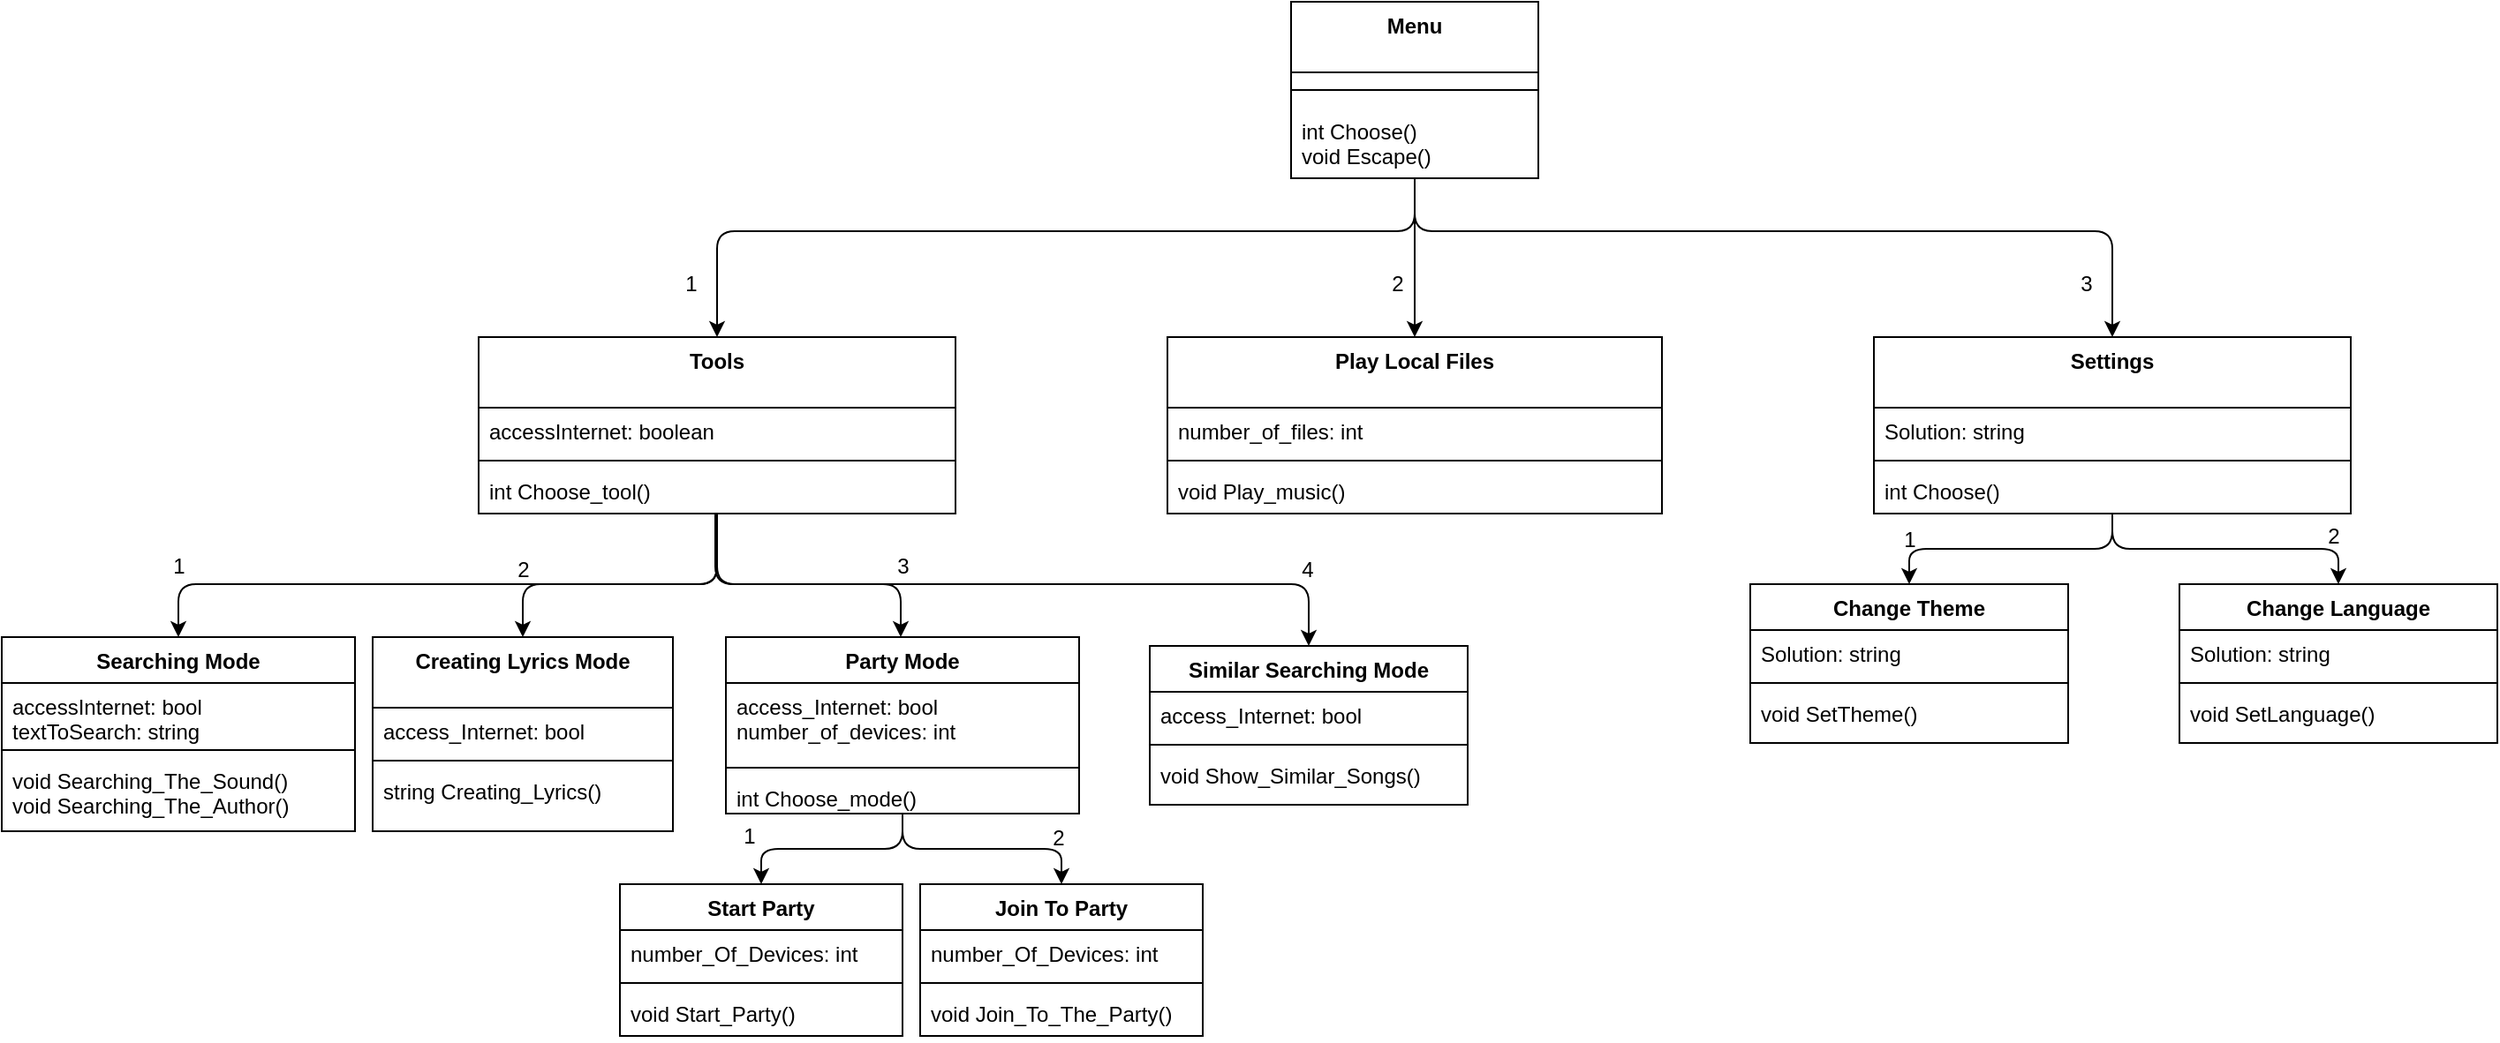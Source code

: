 <mxfile version="17.4.0" type="github">
  <diagram id="C5RBs43oDa-KdzZeNtuy" name="Page-1">
    <mxGraphModel dx="2105" dy="611" grid="1" gridSize="10" guides="1" tooltips="1" connect="1" arrows="1" fold="1" page="1" pageScale="1" pageWidth="827" pageHeight="1169" math="0" shadow="0">
      <root>
        <mxCell id="WIyWlLk6GJQsqaUBKTNV-0" />
        <mxCell id="WIyWlLk6GJQsqaUBKTNV-1" parent="WIyWlLk6GJQsqaUBKTNV-0" />
        <mxCell id="SjC82yO2K8FWHGtNP7TR-21" style="edgeStyle=orthogonalEdgeStyle;rounded=1;sketch=0;orthogonalLoop=1;jettySize=auto;html=1;entryX=0.5;entryY=0;entryDx=0;entryDy=0;" edge="1" parent="WIyWlLk6GJQsqaUBKTNV-1" source="Bt7MNoxX4kMA5P5jyk8v-60" target="Bt7MNoxX4kMA5P5jyk8v-68">
          <mxGeometry relative="1" as="geometry" />
        </mxCell>
        <mxCell id="SjC82yO2K8FWHGtNP7TR-22" style="edgeStyle=orthogonalEdgeStyle;rounded=1;sketch=0;orthogonalLoop=1;jettySize=auto;html=1;entryX=0.5;entryY=0;entryDx=0;entryDy=0;" edge="1" parent="WIyWlLk6GJQsqaUBKTNV-1" source="Bt7MNoxX4kMA5P5jyk8v-60" target="Bt7MNoxX4kMA5P5jyk8v-64">
          <mxGeometry relative="1" as="geometry" />
        </mxCell>
        <mxCell id="Bt7MNoxX4kMA5P5jyk8v-60" value="Party Mode" style="swimlane;fontStyle=1;align=center;verticalAlign=top;childLayout=stackLayout;horizontal=1;startSize=26;horizontalStack=0;resizeParent=1;resizeParentMax=0;resizeLast=0;collapsible=1;marginBottom=0;" parent="WIyWlLk6GJQsqaUBKTNV-1" vertex="1">
          <mxGeometry x="-330" y="430" width="200" height="100" as="geometry" />
        </mxCell>
        <mxCell id="Bt7MNoxX4kMA5P5jyk8v-61" value="access_Internet: bool&#xa;number_of_devices: int" style="text;strokeColor=none;fillColor=none;align=left;verticalAlign=top;spacingLeft=4;spacingRight=4;overflow=hidden;rotatable=0;points=[[0,0.5],[1,0.5]];portConstraint=eastwest;" parent="Bt7MNoxX4kMA5P5jyk8v-60" vertex="1">
          <mxGeometry y="26" width="200" height="44" as="geometry" />
        </mxCell>
        <mxCell id="Bt7MNoxX4kMA5P5jyk8v-62" value="" style="line;strokeWidth=1;fillColor=none;align=left;verticalAlign=middle;spacingTop=-1;spacingLeft=3;spacingRight=3;rotatable=0;labelPosition=right;points=[];portConstraint=eastwest;" parent="Bt7MNoxX4kMA5P5jyk8v-60" vertex="1">
          <mxGeometry y="70" width="200" height="8" as="geometry" />
        </mxCell>
        <mxCell id="Bt7MNoxX4kMA5P5jyk8v-63" value="int Choose_mode()" style="text;strokeColor=none;fillColor=none;align=left;verticalAlign=top;spacingLeft=4;spacingRight=4;overflow=hidden;rotatable=0;points=[[0,0.5],[1,0.5]];portConstraint=eastwest;" parent="Bt7MNoxX4kMA5P5jyk8v-60" vertex="1">
          <mxGeometry y="78" width="200" height="22" as="geometry" />
        </mxCell>
        <mxCell id="Bt7MNoxX4kMA5P5jyk8v-64" value="Start Party" style="swimlane;fontStyle=1;align=center;verticalAlign=top;childLayout=stackLayout;horizontal=1;startSize=26;horizontalStack=0;resizeParent=1;resizeParentMax=0;resizeLast=0;collapsible=1;marginBottom=0;" parent="WIyWlLk6GJQsqaUBKTNV-1" vertex="1">
          <mxGeometry x="-390" y="570" width="160" height="86" as="geometry" />
        </mxCell>
        <mxCell id="Bt7MNoxX4kMA5P5jyk8v-65" value="number_Of_Devices: int" style="text;strokeColor=none;fillColor=none;align=left;verticalAlign=top;spacingLeft=4;spacingRight=4;overflow=hidden;rotatable=0;points=[[0,0.5],[1,0.5]];portConstraint=eastwest;" parent="Bt7MNoxX4kMA5P5jyk8v-64" vertex="1">
          <mxGeometry y="26" width="160" height="26" as="geometry" />
        </mxCell>
        <mxCell id="Bt7MNoxX4kMA5P5jyk8v-66" value="" style="line;strokeWidth=1;fillColor=none;align=left;verticalAlign=middle;spacingTop=-1;spacingLeft=3;spacingRight=3;rotatable=0;labelPosition=right;points=[];portConstraint=eastwest;" parent="Bt7MNoxX4kMA5P5jyk8v-64" vertex="1">
          <mxGeometry y="52" width="160" height="8" as="geometry" />
        </mxCell>
        <mxCell id="Bt7MNoxX4kMA5P5jyk8v-67" value="void Start_Party()" style="text;strokeColor=none;fillColor=none;align=left;verticalAlign=top;spacingLeft=4;spacingRight=4;overflow=hidden;rotatable=0;points=[[0,0.5],[1,0.5]];portConstraint=eastwest;" parent="Bt7MNoxX4kMA5P5jyk8v-64" vertex="1">
          <mxGeometry y="60" width="160" height="26" as="geometry" />
        </mxCell>
        <mxCell id="Bt7MNoxX4kMA5P5jyk8v-68" value="Join To Party" style="swimlane;fontStyle=1;align=center;verticalAlign=top;childLayout=stackLayout;horizontal=1;startSize=26;horizontalStack=0;resizeParent=1;resizeParentMax=0;resizeLast=0;collapsible=1;marginBottom=0;" parent="WIyWlLk6GJQsqaUBKTNV-1" vertex="1">
          <mxGeometry x="-220" y="570" width="160" height="86" as="geometry" />
        </mxCell>
        <mxCell id="Bt7MNoxX4kMA5P5jyk8v-69" value="number_Of_Devices: int" style="text;strokeColor=none;fillColor=none;align=left;verticalAlign=top;spacingLeft=4;spacingRight=4;overflow=hidden;rotatable=0;points=[[0,0.5],[1,0.5]];portConstraint=eastwest;" parent="Bt7MNoxX4kMA5P5jyk8v-68" vertex="1">
          <mxGeometry y="26" width="160" height="26" as="geometry" />
        </mxCell>
        <mxCell id="Bt7MNoxX4kMA5P5jyk8v-70" value="" style="line;strokeWidth=1;fillColor=none;align=left;verticalAlign=middle;spacingTop=-1;spacingLeft=3;spacingRight=3;rotatable=0;labelPosition=right;points=[];portConstraint=eastwest;" parent="Bt7MNoxX4kMA5P5jyk8v-68" vertex="1">
          <mxGeometry y="52" width="160" height="8" as="geometry" />
        </mxCell>
        <mxCell id="Bt7MNoxX4kMA5P5jyk8v-71" value="void Join_To_The_Party()" style="text;strokeColor=none;fillColor=none;align=left;verticalAlign=top;spacingLeft=4;spacingRight=4;overflow=hidden;rotatable=0;points=[[0,0.5],[1,0.5]];portConstraint=eastwest;" parent="Bt7MNoxX4kMA5P5jyk8v-68" vertex="1">
          <mxGeometry y="60" width="160" height="26" as="geometry" />
        </mxCell>
        <mxCell id="Bt7MNoxX4kMA5P5jyk8v-73" value="Searching Mode" style="swimlane;fontStyle=1;align=center;verticalAlign=top;childLayout=stackLayout;horizontal=1;startSize=26;horizontalStack=0;resizeParent=1;resizeParentMax=0;resizeLast=0;collapsible=1;marginBottom=0;" parent="WIyWlLk6GJQsqaUBKTNV-1" vertex="1">
          <mxGeometry x="-740" y="430" width="200" height="110" as="geometry" />
        </mxCell>
        <mxCell id="Bt7MNoxX4kMA5P5jyk8v-74" value="accessInternet: bool&#xa;textToSearch: string" style="text;strokeColor=none;fillColor=none;align=left;verticalAlign=top;spacingLeft=4;spacingRight=4;overflow=hidden;rotatable=0;points=[[0,0.5],[1,0.5]];portConstraint=eastwest;" parent="Bt7MNoxX4kMA5P5jyk8v-73" vertex="1">
          <mxGeometry y="26" width="200" height="34" as="geometry" />
        </mxCell>
        <mxCell id="Bt7MNoxX4kMA5P5jyk8v-75" value="" style="line;strokeWidth=1;fillColor=none;align=left;verticalAlign=middle;spacingTop=-1;spacingLeft=3;spacingRight=3;rotatable=0;labelPosition=right;points=[];portConstraint=eastwest;" parent="Bt7MNoxX4kMA5P5jyk8v-73" vertex="1">
          <mxGeometry y="60" width="200" height="8" as="geometry" />
        </mxCell>
        <mxCell id="Bt7MNoxX4kMA5P5jyk8v-76" value="void Searching_The_Sound()&#xa;void Searching_The_Author()" style="text;strokeColor=none;fillColor=none;align=left;verticalAlign=top;spacingLeft=4;spacingRight=4;overflow=hidden;rotatable=0;points=[[0,0.5],[1,0.5]];portConstraint=eastwest;" parent="Bt7MNoxX4kMA5P5jyk8v-73" vertex="1">
          <mxGeometry y="68" width="200" height="42" as="geometry" />
        </mxCell>
        <mxCell id="Bt7MNoxX4kMA5P5jyk8v-78" value="Similar Searching Mode" style="swimlane;fontStyle=1;align=center;verticalAlign=top;childLayout=stackLayout;horizontal=1;startSize=26;horizontalStack=0;resizeParent=1;resizeParentMax=0;resizeLast=0;collapsible=1;marginBottom=0;" parent="WIyWlLk6GJQsqaUBKTNV-1" vertex="1">
          <mxGeometry x="-90" y="435" width="180" height="90" as="geometry" />
        </mxCell>
        <mxCell id="Bt7MNoxX4kMA5P5jyk8v-79" value="access_Internet: bool" style="text;strokeColor=none;fillColor=none;align=left;verticalAlign=top;spacingLeft=4;spacingRight=4;overflow=hidden;rotatable=0;points=[[0,0.5],[1,0.5]];portConstraint=eastwest;" parent="Bt7MNoxX4kMA5P5jyk8v-78" vertex="1">
          <mxGeometry y="26" width="180" height="26" as="geometry" />
        </mxCell>
        <mxCell id="Bt7MNoxX4kMA5P5jyk8v-80" value="" style="line;strokeWidth=1;fillColor=none;align=left;verticalAlign=middle;spacingTop=-1;spacingLeft=3;spacingRight=3;rotatable=0;labelPosition=right;points=[];portConstraint=eastwest;" parent="Bt7MNoxX4kMA5P5jyk8v-78" vertex="1">
          <mxGeometry y="52" width="180" height="8" as="geometry" />
        </mxCell>
        <mxCell id="Bt7MNoxX4kMA5P5jyk8v-81" value="void Show_Similar_Songs()" style="text;strokeColor=none;fillColor=none;align=left;verticalAlign=top;spacingLeft=4;spacingRight=4;overflow=hidden;rotatable=0;points=[[0,0.5],[1,0.5]];portConstraint=eastwest;" parent="Bt7MNoxX4kMA5P5jyk8v-78" vertex="1">
          <mxGeometry y="60" width="180" height="30" as="geometry" />
        </mxCell>
        <mxCell id="Bt7MNoxX4kMA5P5jyk8v-83" value="Creating Lyrics Mode" style="swimlane;fontStyle=1;align=center;verticalAlign=top;childLayout=stackLayout;horizontal=1;startSize=40;horizontalStack=0;resizeParent=1;resizeParentMax=0;resizeLast=0;collapsible=1;marginBottom=0;" parent="WIyWlLk6GJQsqaUBKTNV-1" vertex="1">
          <mxGeometry x="-530" y="430" width="170" height="110" as="geometry" />
        </mxCell>
        <mxCell id="Bt7MNoxX4kMA5P5jyk8v-84" value="access_Internet: bool" style="text;strokeColor=none;fillColor=none;align=left;verticalAlign=top;spacingLeft=4;spacingRight=4;overflow=hidden;rotatable=0;points=[[0,0.5],[1,0.5]];portConstraint=eastwest;" parent="Bt7MNoxX4kMA5P5jyk8v-83" vertex="1">
          <mxGeometry y="40" width="170" height="26" as="geometry" />
        </mxCell>
        <mxCell id="Bt7MNoxX4kMA5P5jyk8v-85" value="" style="line;strokeWidth=1;fillColor=none;align=left;verticalAlign=middle;spacingTop=-1;spacingLeft=3;spacingRight=3;rotatable=0;labelPosition=right;points=[];portConstraint=eastwest;" parent="Bt7MNoxX4kMA5P5jyk8v-83" vertex="1">
          <mxGeometry y="66" width="170" height="8" as="geometry" />
        </mxCell>
        <mxCell id="Bt7MNoxX4kMA5P5jyk8v-86" value="string Creating_Lyrics()" style="text;strokeColor=none;fillColor=none;align=left;verticalAlign=top;spacingLeft=4;spacingRight=4;overflow=hidden;rotatable=0;points=[[0,0.5],[1,0.5]];portConstraint=eastwest;" parent="Bt7MNoxX4kMA5P5jyk8v-83" vertex="1">
          <mxGeometry y="74" width="170" height="36" as="geometry" />
        </mxCell>
        <mxCell id="SjC82yO2K8FWHGtNP7TR-16" style="edgeStyle=orthogonalEdgeStyle;curved=0;rounded=1;sketch=0;orthogonalLoop=1;jettySize=auto;html=1;entryX=0.5;entryY=0;entryDx=0;entryDy=0;" edge="1" parent="WIyWlLk6GJQsqaUBKTNV-1" source="Bt7MNoxX4kMA5P5jyk8v-96" target="Bt7MNoxX4kMA5P5jyk8v-78">
          <mxGeometry relative="1" as="geometry">
            <Array as="points">
              <mxPoint x="-335" y="400" />
              <mxPoint y="400" />
            </Array>
          </mxGeometry>
        </mxCell>
        <mxCell id="SjC82yO2K8FWHGtNP7TR-17" style="edgeStyle=orthogonalEdgeStyle;curved=0;rounded=1;sketch=0;orthogonalLoop=1;jettySize=auto;html=1;entryX=0.5;entryY=0;entryDx=0;entryDy=0;" edge="1" parent="WIyWlLk6GJQsqaUBKTNV-1">
          <mxGeometry relative="1" as="geometry">
            <mxPoint x="-336" y="360.0" as="sourcePoint" />
            <mxPoint x="-231" y="430.0" as="targetPoint" />
            <Array as="points">
              <mxPoint x="-336" y="400" />
              <mxPoint x="-231" y="400" />
            </Array>
          </mxGeometry>
        </mxCell>
        <mxCell id="SjC82yO2K8FWHGtNP7TR-18" style="edgeStyle=orthogonalEdgeStyle;curved=0;rounded=1;sketch=0;orthogonalLoop=1;jettySize=auto;html=1;entryX=0.5;entryY=0;entryDx=0;entryDy=0;" edge="1" parent="WIyWlLk6GJQsqaUBKTNV-1" source="Bt7MNoxX4kMA5P5jyk8v-96" target="Bt7MNoxX4kMA5P5jyk8v-83">
          <mxGeometry relative="1" as="geometry">
            <Array as="points">
              <mxPoint x="-335" y="400" />
              <mxPoint x="-445" y="400" />
            </Array>
          </mxGeometry>
        </mxCell>
        <mxCell id="SjC82yO2K8FWHGtNP7TR-20" style="edgeStyle=orthogonalEdgeStyle;curved=0;rounded=1;sketch=0;orthogonalLoop=1;jettySize=auto;html=1;" edge="1" parent="WIyWlLk6GJQsqaUBKTNV-1" source="Bt7MNoxX4kMA5P5jyk8v-96" target="Bt7MNoxX4kMA5P5jyk8v-73">
          <mxGeometry relative="1" as="geometry">
            <Array as="points">
              <mxPoint x="-335" y="400" />
              <mxPoint x="-640" y="400" />
            </Array>
          </mxGeometry>
        </mxCell>
        <mxCell id="Bt7MNoxX4kMA5P5jyk8v-96" value="Tools" style="swimlane;fontStyle=1;align=center;verticalAlign=top;childLayout=stackLayout;horizontal=1;startSize=40;horizontalStack=0;resizeParent=1;resizeParentMax=0;resizeLast=0;collapsible=1;marginBottom=0;" parent="WIyWlLk6GJQsqaUBKTNV-1" vertex="1">
          <mxGeometry x="-470" y="260" width="270" height="100" as="geometry" />
        </mxCell>
        <mxCell id="Bt7MNoxX4kMA5P5jyk8v-97" value="accessInternet: boolean" style="text;strokeColor=none;fillColor=none;align=left;verticalAlign=top;spacingLeft=4;spacingRight=4;overflow=hidden;rotatable=0;points=[[0,0.5],[1,0.5]];portConstraint=eastwest;" parent="Bt7MNoxX4kMA5P5jyk8v-96" vertex="1">
          <mxGeometry y="40" width="270" height="26" as="geometry" />
        </mxCell>
        <mxCell id="Bt7MNoxX4kMA5P5jyk8v-98" value="" style="line;strokeWidth=1;fillColor=none;align=left;verticalAlign=middle;spacingTop=-1;spacingLeft=3;spacingRight=3;rotatable=0;labelPosition=right;points=[];portConstraint=eastwest;" parent="Bt7MNoxX4kMA5P5jyk8v-96" vertex="1">
          <mxGeometry y="66" width="270" height="8" as="geometry" />
        </mxCell>
        <mxCell id="Bt7MNoxX4kMA5P5jyk8v-99" value="int Choose_tool()" style="text;strokeColor=none;fillColor=none;align=left;verticalAlign=top;spacingLeft=4;spacingRight=4;overflow=hidden;rotatable=0;points=[[0,0.5],[1,0.5]];portConstraint=eastwest;" parent="Bt7MNoxX4kMA5P5jyk8v-96" vertex="1">
          <mxGeometry y="74" width="270" height="26" as="geometry" />
        </mxCell>
        <mxCell id="Bt7MNoxX4kMA5P5jyk8v-101" value="Play Local Files" style="swimlane;fontStyle=1;align=center;verticalAlign=top;childLayout=stackLayout;horizontal=1;startSize=40;horizontalStack=0;resizeParent=1;resizeParentMax=0;resizeLast=0;collapsible=1;marginBottom=0;" parent="WIyWlLk6GJQsqaUBKTNV-1" vertex="1">
          <mxGeometry x="-80" y="260" width="280" height="100" as="geometry">
            <mxRectangle x="-80" y="260" width="120" height="40" as="alternateBounds" />
          </mxGeometry>
        </mxCell>
        <mxCell id="Bt7MNoxX4kMA5P5jyk8v-102" value="number_of_files: int" style="text;strokeColor=none;fillColor=none;align=left;verticalAlign=top;spacingLeft=4;spacingRight=4;overflow=hidden;rotatable=0;points=[[0,0.5],[1,0.5]];portConstraint=eastwest;" parent="Bt7MNoxX4kMA5P5jyk8v-101" vertex="1">
          <mxGeometry y="40" width="280" height="26" as="geometry" />
        </mxCell>
        <mxCell id="Bt7MNoxX4kMA5P5jyk8v-103" value="" style="line;strokeWidth=1;fillColor=none;align=left;verticalAlign=middle;spacingTop=-1;spacingLeft=3;spacingRight=3;rotatable=0;labelPosition=right;points=[];portConstraint=eastwest;" parent="Bt7MNoxX4kMA5P5jyk8v-101" vertex="1">
          <mxGeometry y="66" width="280" height="8" as="geometry" />
        </mxCell>
        <mxCell id="Bt7MNoxX4kMA5P5jyk8v-104" value="void Play_music()&#xa;&#xa;&#xa;" style="text;strokeColor=none;fillColor=none;align=left;verticalAlign=top;spacingLeft=4;spacingRight=4;overflow=hidden;rotatable=0;points=[[0,0.5],[1,0.5]];portConstraint=eastwest;" parent="Bt7MNoxX4kMA5P5jyk8v-101" vertex="1">
          <mxGeometry y="74" width="280" height="26" as="geometry" />
        </mxCell>
        <mxCell id="SjC82yO2K8FWHGtNP7TR-12" style="edgeStyle=orthogonalEdgeStyle;curved=0;rounded=1;sketch=0;orthogonalLoop=1;jettySize=auto;html=1;entryX=0.5;entryY=0;entryDx=0;entryDy=0;" edge="1" parent="WIyWlLk6GJQsqaUBKTNV-1" source="Bt7MNoxX4kMA5P5jyk8v-106" target="Bt7MNoxX4kMA5P5jyk8v-116">
          <mxGeometry relative="1" as="geometry">
            <Array as="points">
              <mxPoint x="60" y="200" />
              <mxPoint x="455" y="200" />
            </Array>
          </mxGeometry>
        </mxCell>
        <mxCell id="SjC82yO2K8FWHGtNP7TR-13" style="edgeStyle=orthogonalEdgeStyle;curved=0;rounded=1;sketch=0;orthogonalLoop=1;jettySize=auto;html=1;entryX=0.5;entryY=0;entryDx=0;entryDy=0;" edge="1" parent="WIyWlLk6GJQsqaUBKTNV-1" source="Bt7MNoxX4kMA5P5jyk8v-106" target="Bt7MNoxX4kMA5P5jyk8v-96">
          <mxGeometry relative="1" as="geometry">
            <Array as="points">
              <mxPoint x="60" y="200" />
              <mxPoint x="-335" y="200" />
            </Array>
          </mxGeometry>
        </mxCell>
        <mxCell id="SjC82yO2K8FWHGtNP7TR-23" style="edgeStyle=orthogonalEdgeStyle;rounded=1;sketch=0;orthogonalLoop=1;jettySize=auto;html=1;entryX=0.5;entryY=0;entryDx=0;entryDy=0;" edge="1" parent="WIyWlLk6GJQsqaUBKTNV-1" source="Bt7MNoxX4kMA5P5jyk8v-106" target="Bt7MNoxX4kMA5P5jyk8v-101">
          <mxGeometry relative="1" as="geometry" />
        </mxCell>
        <mxCell id="Bt7MNoxX4kMA5P5jyk8v-106" value="Menu" style="swimlane;fontStyle=1;align=center;verticalAlign=top;childLayout=stackLayout;horizontal=1;startSize=40;horizontalStack=0;resizeParent=1;resizeParentMax=0;resizeLast=0;collapsible=1;marginBottom=0;" parent="WIyWlLk6GJQsqaUBKTNV-1" vertex="1">
          <mxGeometry x="-10" y="70" width="140" height="100" as="geometry">
            <mxRectangle x="-10" y="70" width="60" height="40" as="alternateBounds" />
          </mxGeometry>
        </mxCell>
        <mxCell id="Bt7MNoxX4kMA5P5jyk8v-108" value="" style="line;strokeWidth=1;fillColor=none;align=left;verticalAlign=middle;spacingTop=-1;spacingLeft=3;spacingRight=3;rotatable=0;labelPosition=right;points=[];portConstraint=eastwest;" parent="Bt7MNoxX4kMA5P5jyk8v-106" vertex="1">
          <mxGeometry y="40" width="140" height="20" as="geometry" />
        </mxCell>
        <mxCell id="Bt7MNoxX4kMA5P5jyk8v-109" value="int Choose()&#xa;void Escape()" style="text;strokeColor=none;fillColor=none;align=left;verticalAlign=top;spacingLeft=4;spacingRight=4;overflow=hidden;rotatable=0;points=[[0,0.5],[1,0.5]];portConstraint=eastwest;" parent="Bt7MNoxX4kMA5P5jyk8v-106" vertex="1">
          <mxGeometry y="60" width="140" height="40" as="geometry" />
        </mxCell>
        <mxCell id="SjC82yO2K8FWHGtNP7TR-10" style="edgeStyle=orthogonalEdgeStyle;curved=0;rounded=1;sketch=0;orthogonalLoop=1;jettySize=auto;html=1;" edge="1" parent="WIyWlLk6GJQsqaUBKTNV-1" source="Bt7MNoxX4kMA5P5jyk8v-116" target="Bt7MNoxX4kMA5P5jyk8v-124">
          <mxGeometry relative="1" as="geometry" />
        </mxCell>
        <mxCell id="SjC82yO2K8FWHGtNP7TR-11" style="edgeStyle=orthogonalEdgeStyle;curved=0;rounded=1;sketch=0;orthogonalLoop=1;jettySize=auto;html=1;entryX=0.5;entryY=0;entryDx=0;entryDy=0;" edge="1" parent="WIyWlLk6GJQsqaUBKTNV-1" source="Bt7MNoxX4kMA5P5jyk8v-116" target="Bt7MNoxX4kMA5P5jyk8v-120">
          <mxGeometry relative="1" as="geometry" />
        </mxCell>
        <mxCell id="Bt7MNoxX4kMA5P5jyk8v-116" value="Settings" style="swimlane;fontStyle=1;align=center;verticalAlign=top;childLayout=stackLayout;horizontal=1;startSize=40;horizontalStack=0;resizeParent=1;resizeParentMax=0;resizeLast=0;collapsible=1;marginBottom=0;" parent="WIyWlLk6GJQsqaUBKTNV-1" vertex="1">
          <mxGeometry x="320" y="260" width="270" height="100" as="geometry" />
        </mxCell>
        <mxCell id="Bt7MNoxX4kMA5P5jyk8v-117" value="Solution: string" style="text;strokeColor=none;fillColor=none;align=left;verticalAlign=top;spacingLeft=4;spacingRight=4;overflow=hidden;rotatable=0;points=[[0,0.5],[1,0.5]];portConstraint=eastwest;" parent="Bt7MNoxX4kMA5P5jyk8v-116" vertex="1">
          <mxGeometry y="40" width="270" height="26" as="geometry" />
        </mxCell>
        <mxCell id="Bt7MNoxX4kMA5P5jyk8v-118" value="" style="line;strokeWidth=1;fillColor=none;align=left;verticalAlign=middle;spacingTop=-1;spacingLeft=3;spacingRight=3;rotatable=0;labelPosition=right;points=[];portConstraint=eastwest;" parent="Bt7MNoxX4kMA5P5jyk8v-116" vertex="1">
          <mxGeometry y="66" width="270" height="8" as="geometry" />
        </mxCell>
        <mxCell id="Bt7MNoxX4kMA5P5jyk8v-119" value="int Choose()" style="text;strokeColor=none;fillColor=none;align=left;verticalAlign=top;spacingLeft=4;spacingRight=4;overflow=hidden;rotatable=0;points=[[0,0.5],[1,0.5]];portConstraint=eastwest;" parent="Bt7MNoxX4kMA5P5jyk8v-116" vertex="1">
          <mxGeometry y="74" width="270" height="26" as="geometry" />
        </mxCell>
        <mxCell id="Bt7MNoxX4kMA5P5jyk8v-120" value="Change Theme" style="swimlane;fontStyle=1;align=center;verticalAlign=top;childLayout=stackLayout;horizontal=1;startSize=26;horizontalStack=0;resizeParent=1;resizeParentMax=0;resizeLast=0;collapsible=1;marginBottom=0;" parent="WIyWlLk6GJQsqaUBKTNV-1" vertex="1">
          <mxGeometry x="250" y="400" width="180" height="90" as="geometry" />
        </mxCell>
        <mxCell id="Bt7MNoxX4kMA5P5jyk8v-121" value="Solution: string" style="text;strokeColor=none;fillColor=none;align=left;verticalAlign=top;spacingLeft=4;spacingRight=4;overflow=hidden;rotatable=0;points=[[0,0.5],[1,0.5]];portConstraint=eastwest;" parent="Bt7MNoxX4kMA5P5jyk8v-120" vertex="1">
          <mxGeometry y="26" width="180" height="26" as="geometry" />
        </mxCell>
        <mxCell id="Bt7MNoxX4kMA5P5jyk8v-122" value="" style="line;strokeWidth=1;fillColor=none;align=left;verticalAlign=middle;spacingTop=-1;spacingLeft=3;spacingRight=3;rotatable=0;labelPosition=right;points=[];portConstraint=eastwest;" parent="Bt7MNoxX4kMA5P5jyk8v-120" vertex="1">
          <mxGeometry y="52" width="180" height="8" as="geometry" />
        </mxCell>
        <mxCell id="Bt7MNoxX4kMA5P5jyk8v-123" value="void SetTheme()" style="text;strokeColor=none;fillColor=none;align=left;verticalAlign=top;spacingLeft=4;spacingRight=4;overflow=hidden;rotatable=0;points=[[0,0.5],[1,0.5]];portConstraint=eastwest;" parent="Bt7MNoxX4kMA5P5jyk8v-120" vertex="1">
          <mxGeometry y="60" width="180" height="30" as="geometry" />
        </mxCell>
        <mxCell id="Bt7MNoxX4kMA5P5jyk8v-124" value="Change Language" style="swimlane;fontStyle=1;align=center;verticalAlign=top;childLayout=stackLayout;horizontal=1;startSize=26;horizontalStack=0;resizeParent=1;resizeParentMax=0;resizeLast=0;collapsible=1;marginBottom=0;" parent="WIyWlLk6GJQsqaUBKTNV-1" vertex="1">
          <mxGeometry x="493" y="400" width="180" height="90" as="geometry" />
        </mxCell>
        <mxCell id="Bt7MNoxX4kMA5P5jyk8v-125" value="Solution: string" style="text;strokeColor=none;fillColor=none;align=left;verticalAlign=top;spacingLeft=4;spacingRight=4;overflow=hidden;rotatable=0;points=[[0,0.5],[1,0.5]];portConstraint=eastwest;" parent="Bt7MNoxX4kMA5P5jyk8v-124" vertex="1">
          <mxGeometry y="26" width="180" height="26" as="geometry" />
        </mxCell>
        <mxCell id="Bt7MNoxX4kMA5P5jyk8v-126" value="" style="line;strokeWidth=1;fillColor=none;align=left;verticalAlign=middle;spacingTop=-1;spacingLeft=3;spacingRight=3;rotatable=0;labelPosition=right;points=[];portConstraint=eastwest;" parent="Bt7MNoxX4kMA5P5jyk8v-124" vertex="1">
          <mxGeometry y="52" width="180" height="8" as="geometry" />
        </mxCell>
        <mxCell id="Bt7MNoxX4kMA5P5jyk8v-127" value="void SetLanguage()" style="text;strokeColor=none;fillColor=none;align=left;verticalAlign=top;spacingLeft=4;spacingRight=4;overflow=hidden;rotatable=0;points=[[0,0.5],[1,0.5]];portConstraint=eastwest;" parent="Bt7MNoxX4kMA5P5jyk8v-124" vertex="1">
          <mxGeometry y="60" width="180" height="30" as="geometry" />
        </mxCell>
        <mxCell id="SjC82yO2K8FWHGtNP7TR-0" value="1" style="text;html=1;align=center;verticalAlign=middle;resizable=0;points=[];autosize=1;strokeColor=none;fillColor=none;" vertex="1" parent="WIyWlLk6GJQsqaUBKTNV-1">
          <mxGeometry x="-360" y="220" width="20" height="20" as="geometry" />
        </mxCell>
        <mxCell id="SjC82yO2K8FWHGtNP7TR-1" value="2" style="text;html=1;align=center;verticalAlign=middle;resizable=0;points=[];autosize=1;strokeColor=none;fillColor=none;" vertex="1" parent="WIyWlLk6GJQsqaUBKTNV-1">
          <mxGeometry x="40" y="220" width="20" height="20" as="geometry" />
        </mxCell>
        <mxCell id="SjC82yO2K8FWHGtNP7TR-2" value="3" style="text;html=1;align=center;verticalAlign=middle;resizable=0;points=[];autosize=1;strokeColor=none;fillColor=none;" vertex="1" parent="WIyWlLk6GJQsqaUBKTNV-1">
          <mxGeometry x="430" y="220" width="20" height="20" as="geometry" />
        </mxCell>
        <mxCell id="SjC82yO2K8FWHGtNP7TR-3" value="2" style="text;html=1;align=center;verticalAlign=middle;resizable=0;points=[];autosize=1;strokeColor=none;fillColor=none;" vertex="1" parent="WIyWlLk6GJQsqaUBKTNV-1">
          <mxGeometry x="-455" y="382" width="20" height="20" as="geometry" />
        </mxCell>
        <mxCell id="SjC82yO2K8FWHGtNP7TR-4" value="1" style="text;html=1;align=center;verticalAlign=middle;resizable=0;points=[];autosize=1;strokeColor=none;fillColor=none;" vertex="1" parent="WIyWlLk6GJQsqaUBKTNV-1">
          <mxGeometry x="-650" y="380" width="20" height="20" as="geometry" />
        </mxCell>
        <mxCell id="SjC82yO2K8FWHGtNP7TR-6" value="3" style="text;html=1;align=center;verticalAlign=middle;resizable=0;points=[];autosize=1;strokeColor=none;fillColor=none;" vertex="1" parent="WIyWlLk6GJQsqaUBKTNV-1">
          <mxGeometry x="-240" y="380" width="20" height="20" as="geometry" />
        </mxCell>
        <mxCell id="SjC82yO2K8FWHGtNP7TR-7" value="4" style="text;html=1;align=center;verticalAlign=middle;resizable=0;points=[];autosize=1;strokeColor=none;fillColor=none;" vertex="1" parent="WIyWlLk6GJQsqaUBKTNV-1">
          <mxGeometry x="-11" y="382" width="20" height="20" as="geometry" />
        </mxCell>
        <mxCell id="SjC82yO2K8FWHGtNP7TR-8" value="2" style="text;html=1;align=center;verticalAlign=middle;resizable=0;points=[];autosize=1;strokeColor=none;fillColor=none;" vertex="1" parent="WIyWlLk6GJQsqaUBKTNV-1">
          <mxGeometry x="-152" y="534" width="20" height="20" as="geometry" />
        </mxCell>
        <mxCell id="SjC82yO2K8FWHGtNP7TR-9" value="1" style="text;html=1;align=center;verticalAlign=middle;resizable=0;points=[];autosize=1;strokeColor=none;fillColor=none;" vertex="1" parent="WIyWlLk6GJQsqaUBKTNV-1">
          <mxGeometry x="-327" y="533" width="20" height="20" as="geometry" />
        </mxCell>
        <mxCell id="SjC82yO2K8FWHGtNP7TR-14" value="1" style="text;html=1;align=center;verticalAlign=middle;resizable=0;points=[];autosize=1;strokeColor=none;fillColor=none;" vertex="1" parent="WIyWlLk6GJQsqaUBKTNV-1">
          <mxGeometry x="330" y="365" width="20" height="20" as="geometry" />
        </mxCell>
        <mxCell id="SjC82yO2K8FWHGtNP7TR-15" value="2" style="text;html=1;align=center;verticalAlign=middle;resizable=0;points=[];autosize=1;strokeColor=none;fillColor=none;" vertex="1" parent="WIyWlLk6GJQsqaUBKTNV-1">
          <mxGeometry x="570" y="363" width="20" height="20" as="geometry" />
        </mxCell>
      </root>
    </mxGraphModel>
  </diagram>
</mxfile>
